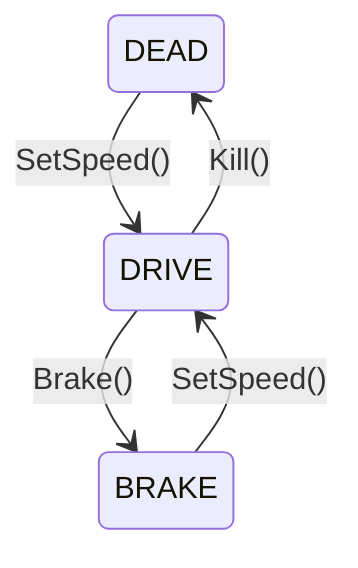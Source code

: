 stateDiagram-v2
    DEAD --> DRIVE  : SetSpeed()
    DRIVE --> DEAD : Kill()
    DRIVE --> BRAKE : Brake()
    BRAKE --> DRIVE : SetSpeed()